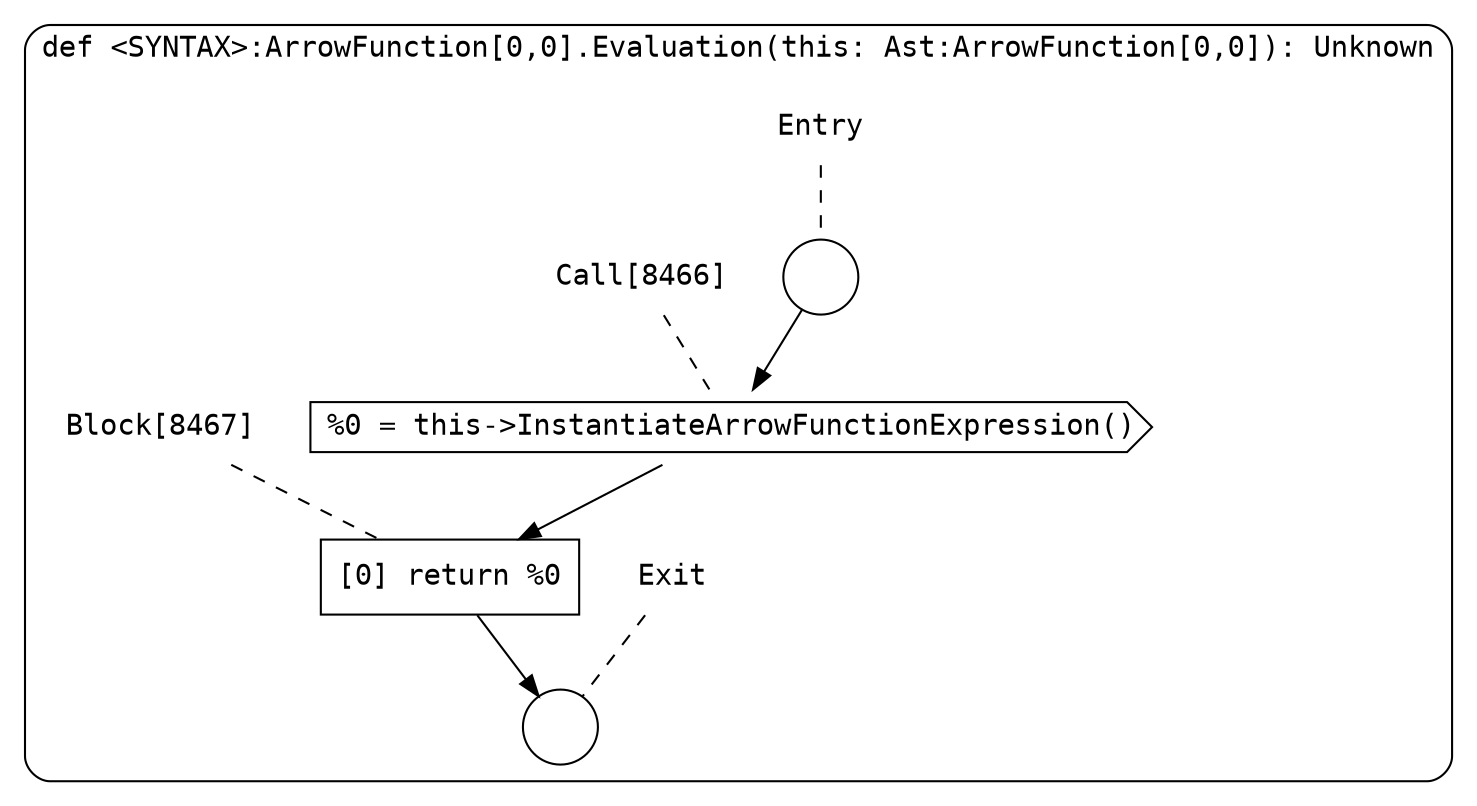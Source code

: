 digraph {
  graph [fontname = "Consolas"]
  node [fontname = "Consolas"]
  edge [fontname = "Consolas"]
  subgraph cluster1579 {
    label = "def <SYNTAX>:ArrowFunction[0,0].Evaluation(this: Ast:ArrowFunction[0,0]): Unknown"
    style = rounded
    cluster1579_entry_name [shape=none, label=<<font color="black">Entry</font>>]
    cluster1579_entry_name -> cluster1579_entry [arrowhead=none, color="black", style=dashed]
    cluster1579_entry [shape=circle label=" " color="black" fillcolor="white" style=filled]
    cluster1579_entry -> node8466 [color="black"]
    cluster1579_exit_name [shape=none, label=<<font color="black">Exit</font>>]
    cluster1579_exit_name -> cluster1579_exit [arrowhead=none, color="black", style=dashed]
    cluster1579_exit [shape=circle label=" " color="black" fillcolor="white" style=filled]
    node8466_name [shape=none, label=<<font color="black">Call[8466]</font>>]
    node8466_name -> node8466 [arrowhead=none, color="black", style=dashed]
    node8466 [shape=cds, label=<<font color="black">%0 = this-&gt;InstantiateArrowFunctionExpression()</font>> color="black" fillcolor="white", style=filled]
    node8466 -> node8467 [color="black"]
    node8467_name [shape=none, label=<<font color="black">Block[8467]</font>>]
    node8467_name -> node8467 [arrowhead=none, color="black", style=dashed]
    node8467 [shape=box, label=<<font color="black">[0] return %0<BR ALIGN="LEFT"/></font>> color="black" fillcolor="white", style=filled]
    node8467 -> cluster1579_exit [color="black"]
  }
}